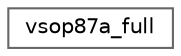 digraph "Graphical Class Hierarchy"
{
 // INTERACTIVE_SVG=YES
 // LATEX_PDF_SIZE
  bgcolor="transparent";
  edge [fontname=Helvetica,fontsize=10,labelfontname=Helvetica,labelfontsize=10];
  node [fontname=Helvetica,fontsize=10,shape=box,height=0.2,width=0.4];
  rankdir="LR";
  Node0 [id="Node000000",label="vsop87a_full",height=0.2,width=0.4,color="grey40", fillcolor="white", style="filled",URL="$d0/d4b/classvsop87a__full.html",tooltip=" "];
}
